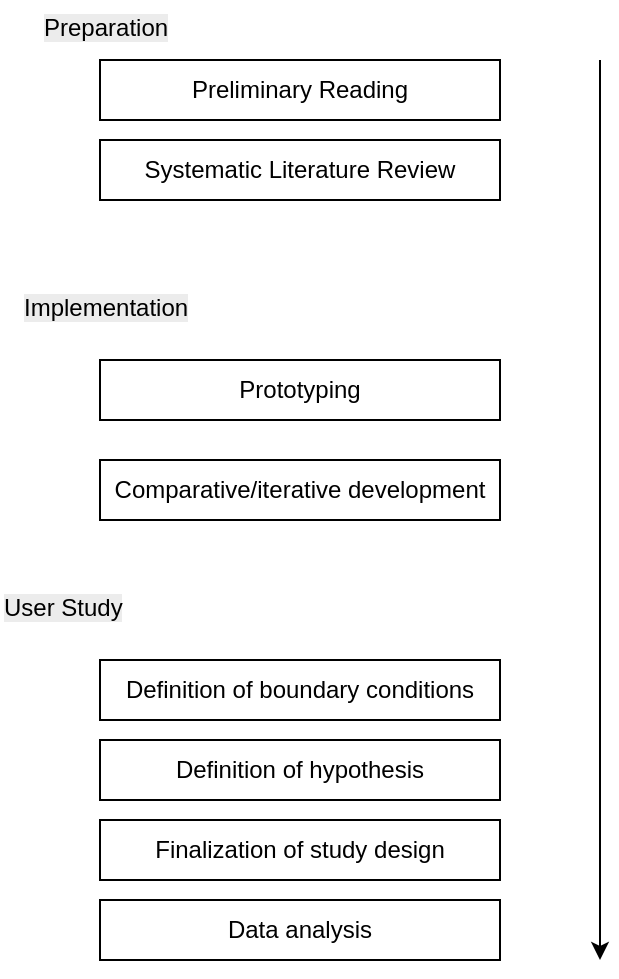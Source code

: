 <mxfile version="27.2.0">
  <diagram name="Seite-1" id="oGz3Ylj52rfAJRxRs8hS">
    <mxGraphModel dx="1186" dy="694" grid="1" gridSize="10" guides="1" tooltips="1" connect="1" arrows="1" fold="1" page="1" pageScale="1" pageWidth="827" pageHeight="1169" math="0" shadow="0">
      <root>
        <mxCell id="0" />
        <mxCell id="1" parent="0" />
        <mxCell id="XNRYGMIPBNhYfcZPlQVv-1" value="Preliminary Reading" style="rounded=0;whiteSpace=wrap;html=1;" vertex="1" parent="1">
          <mxGeometry x="260" y="90" width="200" height="30" as="geometry" />
        </mxCell>
        <mxCell id="XNRYGMIPBNhYfcZPlQVv-2" value="Systematic Literature Review" style="rounded=0;whiteSpace=wrap;html=1;" vertex="1" parent="1">
          <mxGeometry x="260" y="130" width="200" height="30" as="geometry" />
        </mxCell>
        <mxCell id="XNRYGMIPBNhYfcZPlQVv-3" value="Prototyping" style="rounded=0;whiteSpace=wrap;html=1;" vertex="1" parent="1">
          <mxGeometry x="260" y="240" width="200" height="30" as="geometry" />
        </mxCell>
        <mxCell id="XNRYGMIPBNhYfcZPlQVv-4" value="&lt;span style=&quot;color: rgb(0, 0, 0); font-family: Helvetica; font-size: 12px; font-style: normal; font-variant-ligatures: normal; font-variant-caps: normal; font-weight: 400; letter-spacing: normal; orphans: 2; text-align: center; text-indent: 0px; text-transform: none; widows: 2; word-spacing: 0px; -webkit-text-stroke-width: 0px; white-space: normal; background-color: rgb(236, 236, 236); text-decoration-thickness: initial; text-decoration-style: initial; text-decoration-color: initial; display: inline !important; float: none;&quot;&gt;Preparation&lt;/span&gt;" style="text;whiteSpace=wrap;html=1;" vertex="1" parent="1">
          <mxGeometry x="230" y="60" width="100" height="40" as="geometry" />
        </mxCell>
        <mxCell id="XNRYGMIPBNhYfcZPlQVv-5" value="&lt;span style=&quot;color: rgb(0, 0, 0); font-family: Helvetica; font-size: 12px; font-style: normal; font-variant-ligatures: normal; font-variant-caps: normal; font-weight: 400; letter-spacing: normal; orphans: 2; text-align: center; text-indent: 0px; text-transform: none; widows: 2; word-spacing: 0px; -webkit-text-stroke-width: 0px; white-space: normal; background-color: rgb(236, 236, 236); text-decoration-thickness: initial; text-decoration-style: initial; text-decoration-color: initial; float: none; display: inline !important;&quot;&gt;Implementation&lt;/span&gt;" style="text;whiteSpace=wrap;html=1;" vertex="1" parent="1">
          <mxGeometry x="220" y="200" width="100" height="40" as="geometry" />
        </mxCell>
        <mxCell id="XNRYGMIPBNhYfcZPlQVv-6" value="Comparative/iterative development" style="rounded=0;whiteSpace=wrap;html=1;" vertex="1" parent="1">
          <mxGeometry x="260" y="290" width="200" height="30" as="geometry" />
        </mxCell>
        <mxCell id="XNRYGMIPBNhYfcZPlQVv-7" value="&lt;span style=&quot;color: rgb(0, 0, 0); font-family: Helvetica; font-size: 12px; font-style: normal; font-variant-ligatures: normal; font-variant-caps: normal; font-weight: 400; letter-spacing: normal; orphans: 2; text-align: center; text-indent: 0px; text-transform: none; widows: 2; word-spacing: 0px; -webkit-text-stroke-width: 0px; white-space: normal; background-color: rgb(236, 236, 236); text-decoration-thickness: initial; text-decoration-style: initial; text-decoration-color: initial; float: none; display: inline !important;&quot;&gt;User Study&lt;/span&gt;" style="text;whiteSpace=wrap;html=1;" vertex="1" parent="1">
          <mxGeometry x="210" y="350" width="100" height="40" as="geometry" />
        </mxCell>
        <mxCell id="XNRYGMIPBNhYfcZPlQVv-8" value="Definition of boundary conditions" style="rounded=0;whiteSpace=wrap;html=1;" vertex="1" parent="1">
          <mxGeometry x="260" y="390" width="200" height="30" as="geometry" />
        </mxCell>
        <mxCell id="XNRYGMIPBNhYfcZPlQVv-9" value="Definition of hypothesis" style="rounded=0;whiteSpace=wrap;html=1;" vertex="1" parent="1">
          <mxGeometry x="260" y="430" width="200" height="30" as="geometry" />
        </mxCell>
        <mxCell id="XNRYGMIPBNhYfcZPlQVv-10" value="Finalization of study design" style="rounded=0;whiteSpace=wrap;html=1;" vertex="1" parent="1">
          <mxGeometry x="260" y="470" width="200" height="30" as="geometry" />
        </mxCell>
        <mxCell id="XNRYGMIPBNhYfcZPlQVv-11" value="Data analysis" style="rounded=0;whiteSpace=wrap;html=1;" vertex="1" parent="1">
          <mxGeometry x="260" y="510" width="200" height="30" as="geometry" />
        </mxCell>
        <mxCell id="XNRYGMIPBNhYfcZPlQVv-13" value="" style="endArrow=classic;html=1;rounded=0;" edge="1" parent="1">
          <mxGeometry width="50" height="50" relative="1" as="geometry">
            <mxPoint x="510" y="90" as="sourcePoint" />
            <mxPoint x="510" y="540" as="targetPoint" />
          </mxGeometry>
        </mxCell>
      </root>
    </mxGraphModel>
  </diagram>
</mxfile>
